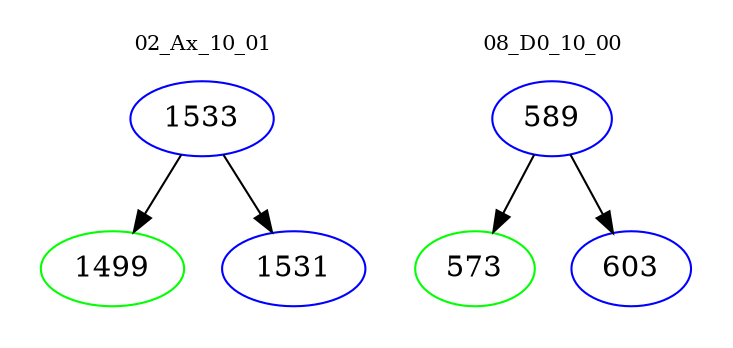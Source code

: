 digraph{
subgraph cluster_0 {
color = white
label = "02_Ax_10_01";
fontsize=10;
T0_1533 [label="1533", color="blue"]
T0_1533 -> T0_1499 [color="black"]
T0_1499 [label="1499", color="green"]
T0_1533 -> T0_1531 [color="black"]
T0_1531 [label="1531", color="blue"]
}
subgraph cluster_1 {
color = white
label = "08_D0_10_00";
fontsize=10;
T1_589 [label="589", color="blue"]
T1_589 -> T1_573 [color="black"]
T1_573 [label="573", color="green"]
T1_589 -> T1_603 [color="black"]
T1_603 [label="603", color="blue"]
}
}
